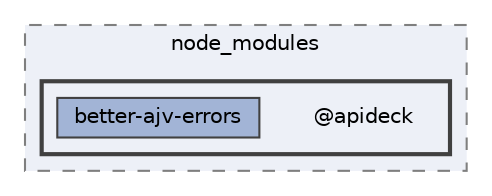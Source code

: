 digraph "pkiclassroomrescheduler/src/main/frontend/node_modules/workbox-build/node_modules/@apideck"
{
 // LATEX_PDF_SIZE
  bgcolor="transparent";
  edge [fontname=Helvetica,fontsize=10,labelfontname=Helvetica,labelfontsize=10];
  node [fontname=Helvetica,fontsize=10,shape=box,height=0.2,width=0.4];
  compound=true
  subgraph clusterdir_96d3e914efe2a98176b110003f7ffbd7 {
    graph [ bgcolor="#edf0f7", pencolor="grey50", label="node_modules", fontname=Helvetica,fontsize=10 style="filled,dashed", URL="dir_96d3e914efe2a98176b110003f7ffbd7.html",tooltip=""]
  subgraph clusterdir_1b894142c90c23e228273e724b621950 {
    graph [ bgcolor="#edf0f7", pencolor="grey25", label="", fontname=Helvetica,fontsize=10 style="filled,bold", URL="dir_1b894142c90c23e228273e724b621950.html",tooltip=""]
    dir_1b894142c90c23e228273e724b621950 [shape=plaintext, label="@apideck"];
  dir_83852fbde5b7878b4b4003a06d025bb5 [label="better-ajv-errors", fillcolor="#a2b4d6", color="grey25", style="filled", URL="dir_83852fbde5b7878b4b4003a06d025bb5.html",tooltip=""];
  }
  }
}

